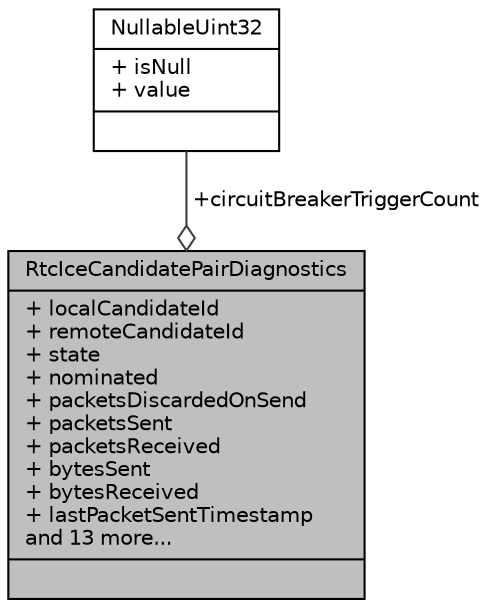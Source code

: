 digraph "RtcIceCandidatePairDiagnostics"
{
 // LATEX_PDF_SIZE
  edge [fontname="Helvetica",fontsize="10",labelfontname="Helvetica",labelfontsize="10"];
  node [fontname="Helvetica",fontsize="10",shape=record];
  Node1 [label="{RtcIceCandidatePairDiagnostics\n|+ localCandidateId\l+ remoteCandidateId\l+ state\l+ nominated\l+ packetsDiscardedOnSend\l+ packetsSent\l+ packetsReceived\l+ bytesSent\l+ bytesReceived\l+ lastPacketSentTimestamp\land 13 more...\l|}",height=0.2,width=0.4,color="black", fillcolor="grey75", style="filled", fontcolor="black",tooltip=" "];
  Node2 -> Node1 [color="grey25",fontsize="10",style="solid",label=" +circuitBreakerTriggerCount" ,arrowhead="odiamond",fontname="Helvetica"];
  Node2 [label="{NullableUint32\n|+ isNull\l+ value\l|}",height=0.2,width=0.4,color="black", fillcolor="white", style="filled",URL="$structNullableUint32.html",tooltip="Custom data type to allow setting UINT32 data type to NULL since C does not support setting basic dat..."];
}

